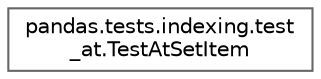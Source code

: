 digraph "Graphical Class Hierarchy"
{
 // LATEX_PDF_SIZE
  bgcolor="transparent";
  edge [fontname=Helvetica,fontsize=10,labelfontname=Helvetica,labelfontsize=10];
  node [fontname=Helvetica,fontsize=10,shape=box,height=0.2,width=0.4];
  rankdir="LR";
  Node0 [id="Node000000",label="pandas.tests.indexing.test\l_at.TestAtSetItem",height=0.2,width=0.4,color="grey40", fillcolor="white", style="filled",URL="$d2/da2/classpandas_1_1tests_1_1indexing_1_1test__at_1_1TestAtSetItem.html",tooltip=" "];
}
